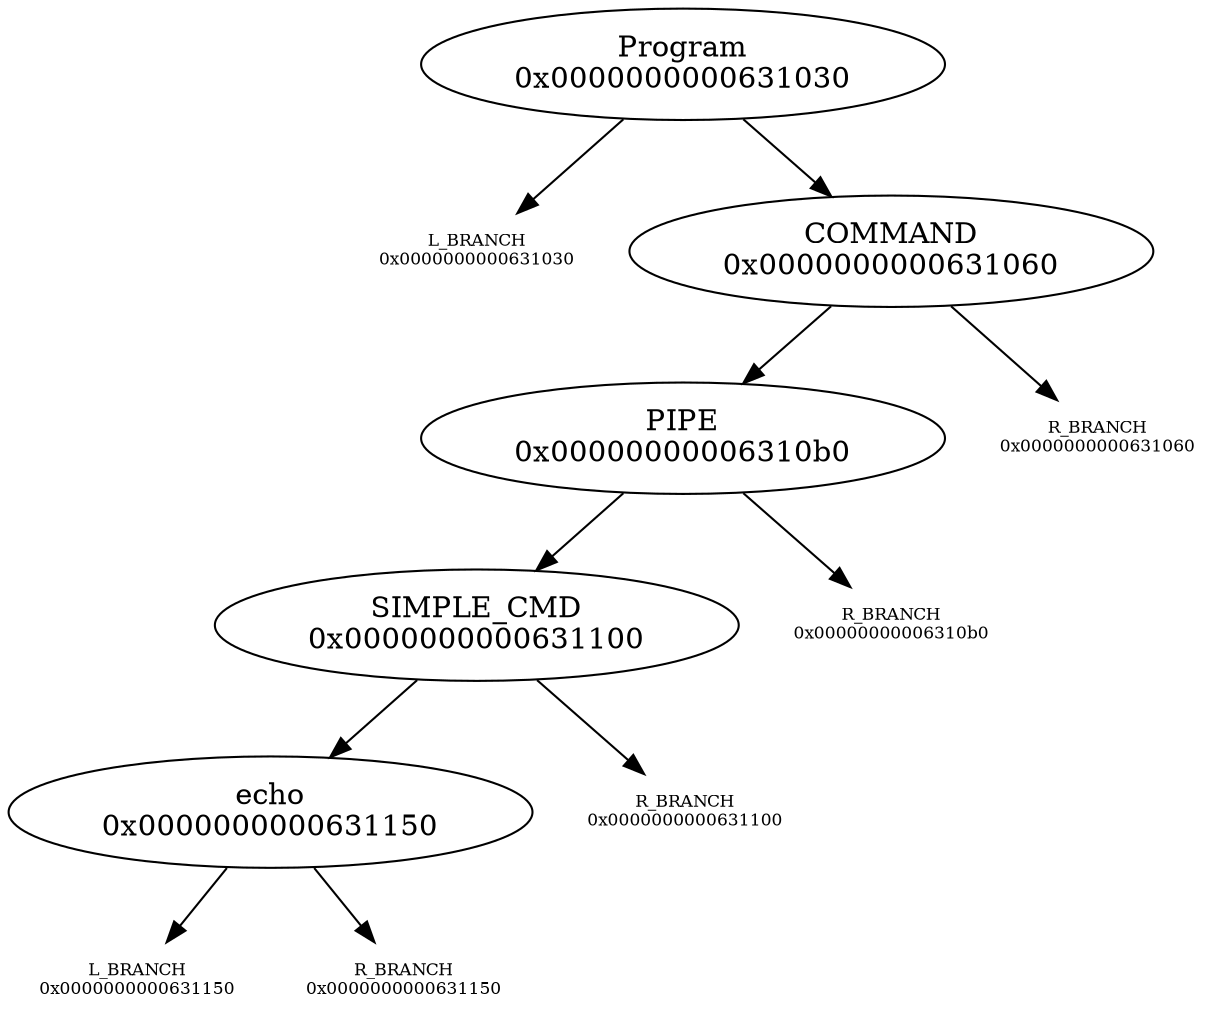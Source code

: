 digraph graphname {
"Program\n0x0000000000631030" -> "L_BRANCH\n0x0000000000631030";
"L_BRANCH\n0x0000000000631030" [shape=none fontsize=8]
"Program\n0x0000000000631030" -> "COMMAND\n0x0000000000631060";
"COMMAND\n0x0000000000631060" -> "PIPE\n0x00000000006310b0";
"COMMAND\n0x0000000000631060" -> "R_BRANCH\n0x0000000000631060";
"R_BRANCH\n0x0000000000631060" [shape=none fontsize=8]
"PIPE\n0x00000000006310b0" -> "SIMPLE_CMD\n0x0000000000631100";
"PIPE\n0x00000000006310b0" -> "R_BRANCH\n0x00000000006310b0";
"R_BRANCH\n0x00000000006310b0" [shape=none fontsize=8]
"SIMPLE_CMD\n0x0000000000631100" -> "echo\n0x0000000000631150";
"SIMPLE_CMD\n0x0000000000631100" -> "R_BRANCH\n0x0000000000631100";
"R_BRANCH\n0x0000000000631100" [shape=none fontsize=8]
"echo\n0x0000000000631150" -> "L_BRANCH\n0x0000000000631150";
"L_BRANCH\n0x0000000000631150" [shape=none fontsize=8]
"echo\n0x0000000000631150" -> "R_BRANCH\n0x0000000000631150";
"R_BRANCH\n0x0000000000631150" [shape=none fontsize=8]

}